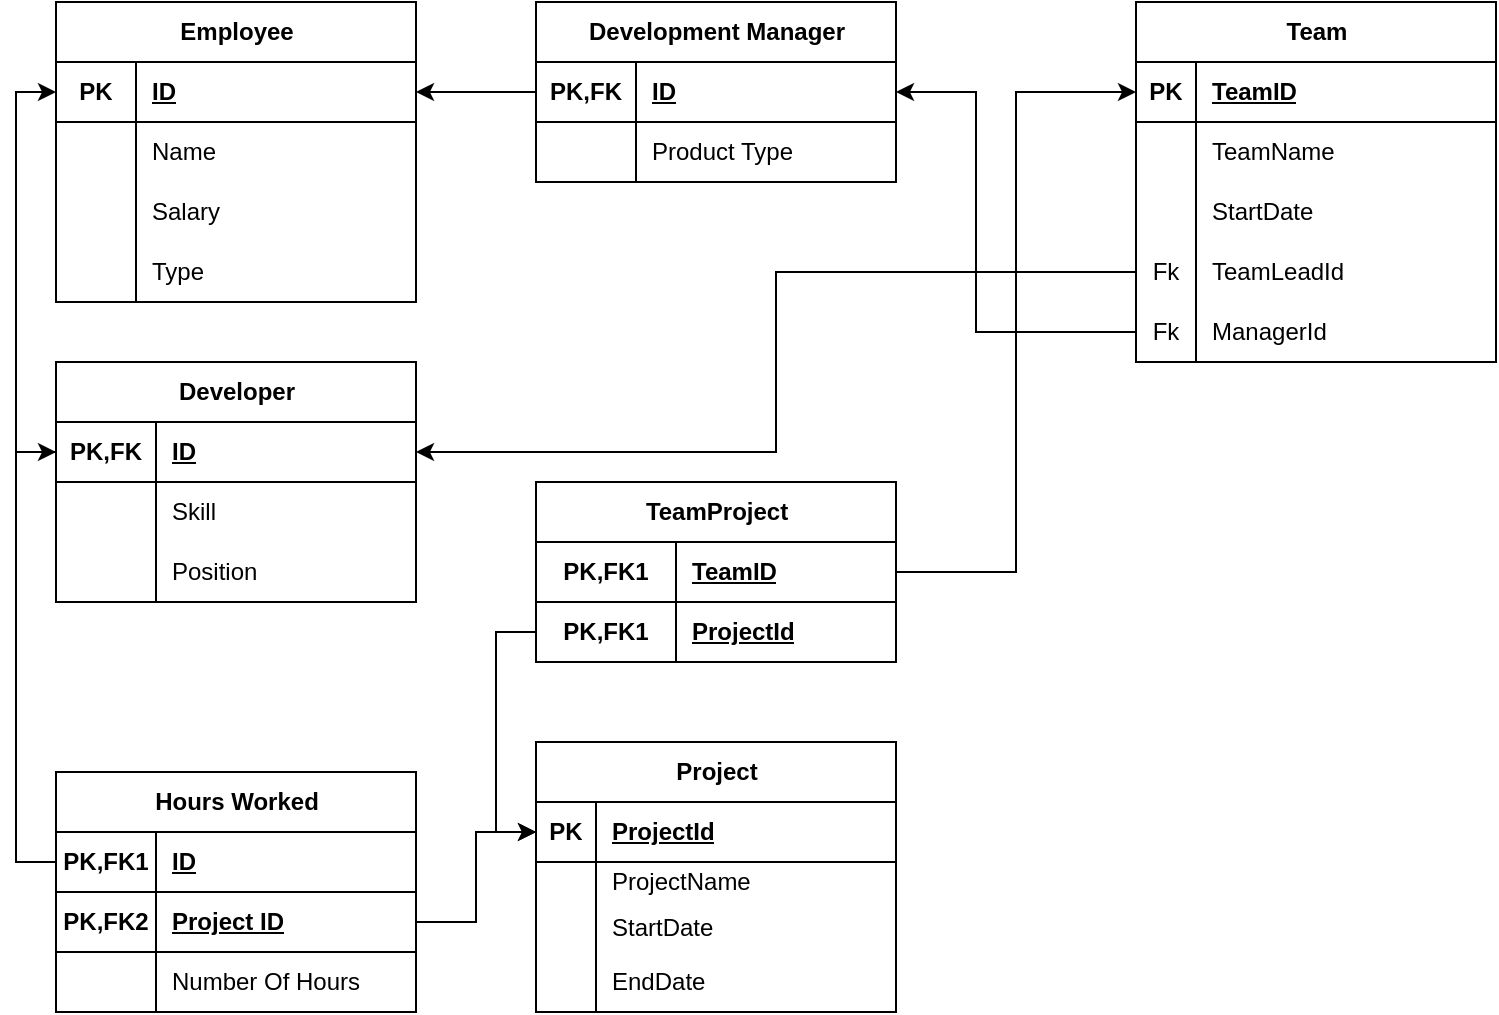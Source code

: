 <mxfile version="21.1.2" type="google">
  <diagram id="frQjgCpSMQZTaJP8_-7-" name="Page-1">
    <mxGraphModel grid="1" page="1" gridSize="10" guides="1" tooltips="1" connect="1" arrows="1" fold="1" pageScale="1" pageWidth="850" pageHeight="1100" math="0" shadow="0">
      <root>
        <mxCell id="0" />
        <mxCell id="1" parent="0" />
        <mxCell id="KzoQR4c1u4PsqVqQZtsg-1" value="Employee" style="shape=table;startSize=30;container=5;collapsible=1;childLayout=tableLayout;fixedRows=1;rowLines=0;fontStyle=1;align=center;resizeLast=1;html=1;" vertex="1" parent="1">
          <mxGeometry x="960" y="120" width="180" height="150" as="geometry" />
        </mxCell>
        <mxCell id="KzoQR4c1u4PsqVqQZtsg-2" value="" style="shape=tableRow;horizontal=0;startSize=0;swimlaneHead=0;swimlaneBody=0;fillColor=none;collapsible=0;dropTarget=0;points=[[0,0.5],[1,0.5]];portConstraint=eastwest;top=0;left=0;right=0;bottom=1;" vertex="1" parent="KzoQR4c1u4PsqVqQZtsg-1">
          <mxGeometry y="30" width="180" height="30" as="geometry" />
        </mxCell>
        <mxCell id="KzoQR4c1u4PsqVqQZtsg-3" value="PK" style="shape=partialRectangle;connectable=0;fillColor=none;top=0;left=0;bottom=0;right=0;fontStyle=1;overflow=hidden;whiteSpace=wrap;html=1;" vertex="1" parent="KzoQR4c1u4PsqVqQZtsg-2">
          <mxGeometry width="40" height="30" as="geometry">
            <mxRectangle width="40" height="30" as="alternateBounds" />
          </mxGeometry>
        </mxCell>
        <mxCell id="KzoQR4c1u4PsqVqQZtsg-4" value="ID" style="shape=partialRectangle;connectable=0;fillColor=none;top=0;left=0;bottom=0;right=0;align=left;spacingLeft=6;fontStyle=5;overflow=hidden;whiteSpace=wrap;html=1;" vertex="1" parent="KzoQR4c1u4PsqVqQZtsg-2">
          <mxGeometry x="40" width="140" height="30" as="geometry">
            <mxRectangle width="140" height="30" as="alternateBounds" />
          </mxGeometry>
        </mxCell>
        <mxCell id="KzoQR4c1u4PsqVqQZtsg-5" value="" style="shape=tableRow;horizontal=0;startSize=0;swimlaneHead=0;swimlaneBody=0;fillColor=none;collapsible=0;dropTarget=0;points=[[0,0.5],[1,0.5]];portConstraint=eastwest;top=0;left=0;right=0;bottom=0;" vertex="1" parent="KzoQR4c1u4PsqVqQZtsg-1">
          <mxGeometry y="60" width="180" height="30" as="geometry" />
        </mxCell>
        <mxCell id="KzoQR4c1u4PsqVqQZtsg-6" value="" style="shape=partialRectangle;connectable=0;fillColor=none;top=0;left=0;bottom=0;right=0;editable=1;overflow=hidden;whiteSpace=wrap;html=1;" vertex="1" parent="KzoQR4c1u4PsqVqQZtsg-5">
          <mxGeometry width="40" height="30" as="geometry">
            <mxRectangle width="40" height="30" as="alternateBounds" />
          </mxGeometry>
        </mxCell>
        <mxCell id="KzoQR4c1u4PsqVqQZtsg-7" value="Name" style="shape=partialRectangle;connectable=0;fillColor=none;top=0;left=0;bottom=0;right=0;align=left;spacingLeft=6;overflow=hidden;whiteSpace=wrap;html=1;" vertex="1" parent="KzoQR4c1u4PsqVqQZtsg-5">
          <mxGeometry x="40" width="140" height="30" as="geometry">
            <mxRectangle width="140" height="30" as="alternateBounds" />
          </mxGeometry>
        </mxCell>
        <mxCell id="KzoQR4c1u4PsqVqQZtsg-8" value="" style="shape=tableRow;horizontal=0;startSize=0;swimlaneHead=0;swimlaneBody=0;fillColor=none;collapsible=0;dropTarget=0;points=[[0,0.5],[1,0.5]];portConstraint=eastwest;top=0;left=0;right=0;bottom=0;" vertex="1" parent="KzoQR4c1u4PsqVqQZtsg-1">
          <mxGeometry y="90" width="180" height="30" as="geometry" />
        </mxCell>
        <mxCell id="KzoQR4c1u4PsqVqQZtsg-9" value="" style="shape=partialRectangle;connectable=0;fillColor=none;top=0;left=0;bottom=0;right=0;editable=1;overflow=hidden;whiteSpace=wrap;html=1;" vertex="1" parent="KzoQR4c1u4PsqVqQZtsg-8">
          <mxGeometry width="40" height="30" as="geometry">
            <mxRectangle width="40" height="30" as="alternateBounds" />
          </mxGeometry>
        </mxCell>
        <mxCell id="KzoQR4c1u4PsqVqQZtsg-10" value="Salary" style="shape=partialRectangle;connectable=0;fillColor=none;top=0;left=0;bottom=0;right=0;align=left;spacingLeft=6;overflow=hidden;whiteSpace=wrap;html=1;" vertex="1" parent="KzoQR4c1u4PsqVqQZtsg-8">
          <mxGeometry x="40" width="140" height="30" as="geometry">
            <mxRectangle width="140" height="30" as="alternateBounds" />
          </mxGeometry>
        </mxCell>
        <mxCell id="LZ6gHdcWixUCNyUa1Lyg-1" value="" style="shape=tableRow;horizontal=0;startSize=0;swimlaneHead=0;swimlaneBody=0;fillColor=none;collapsible=0;dropTarget=0;points=[[0,0.5],[1,0.5]];portConstraint=eastwest;top=0;left=0;right=0;bottom=0;" vertex="1" parent="KzoQR4c1u4PsqVqQZtsg-1">
          <mxGeometry y="120" width="180" height="30" as="geometry" />
        </mxCell>
        <mxCell id="LZ6gHdcWixUCNyUa1Lyg-2" value="" style="shape=partialRectangle;connectable=0;fillColor=none;top=0;left=0;bottom=0;right=0;editable=1;overflow=hidden;whiteSpace=wrap;html=1;" vertex="1" parent="LZ6gHdcWixUCNyUa1Lyg-1">
          <mxGeometry width="40" height="30" as="geometry">
            <mxRectangle width="40" height="30" as="alternateBounds" />
          </mxGeometry>
        </mxCell>
        <mxCell id="LZ6gHdcWixUCNyUa1Lyg-3" value="Type" style="shape=partialRectangle;connectable=0;fillColor=none;top=0;left=0;bottom=0;right=0;align=left;spacingLeft=6;overflow=hidden;whiteSpace=wrap;html=1;" vertex="1" parent="LZ6gHdcWixUCNyUa1Lyg-1">
          <mxGeometry x="40" width="140" height="30" as="geometry">
            <mxRectangle width="140" height="30" as="alternateBounds" />
          </mxGeometry>
        </mxCell>
        <mxCell id="KzoQR4c1u4PsqVqQZtsg-14" value="Team" style="shape=table;startSize=30;container=1;collapsible=1;childLayout=tableLayout;fixedRows=1;rowLines=0;fontStyle=1;align=center;resizeLast=1;html=1;" vertex="1" parent="1">
          <mxGeometry x="1500" y="120" width="180" height="180" as="geometry" />
        </mxCell>
        <mxCell id="KzoQR4c1u4PsqVqQZtsg-15" value="" style="shape=tableRow;horizontal=0;startSize=0;swimlaneHead=0;swimlaneBody=0;fillColor=none;collapsible=0;dropTarget=0;points=[[0,0.5],[1,0.5]];portConstraint=eastwest;top=0;left=0;right=0;bottom=1;" vertex="1" parent="KzoQR4c1u4PsqVqQZtsg-14">
          <mxGeometry y="30" width="180" height="30" as="geometry" />
        </mxCell>
        <mxCell id="KzoQR4c1u4PsqVqQZtsg-16" value="PK" style="shape=partialRectangle;connectable=0;fillColor=none;top=0;left=0;bottom=0;right=0;fontStyle=1;overflow=hidden;whiteSpace=wrap;html=1;" vertex="1" parent="KzoQR4c1u4PsqVqQZtsg-15">
          <mxGeometry width="30" height="30" as="geometry">
            <mxRectangle width="30" height="30" as="alternateBounds" />
          </mxGeometry>
        </mxCell>
        <mxCell id="KzoQR4c1u4PsqVqQZtsg-17" value="TeamID" style="shape=partialRectangle;connectable=0;fillColor=none;top=0;left=0;bottom=0;right=0;align=left;spacingLeft=6;fontStyle=5;overflow=hidden;whiteSpace=wrap;html=1;" vertex="1" parent="KzoQR4c1u4PsqVqQZtsg-15">
          <mxGeometry x="30" width="150" height="30" as="geometry">
            <mxRectangle width="150" height="30" as="alternateBounds" />
          </mxGeometry>
        </mxCell>
        <mxCell id="KzoQR4c1u4PsqVqQZtsg-18" value="" style="shape=tableRow;horizontal=0;startSize=0;swimlaneHead=0;swimlaneBody=0;fillColor=none;collapsible=0;dropTarget=0;points=[[0,0.5],[1,0.5]];portConstraint=eastwest;top=0;left=0;right=0;bottom=0;" vertex="1" parent="KzoQR4c1u4PsqVqQZtsg-14">
          <mxGeometry y="60" width="180" height="30" as="geometry" />
        </mxCell>
        <mxCell id="KzoQR4c1u4PsqVqQZtsg-19" value="" style="shape=partialRectangle;connectable=0;fillColor=none;top=0;left=0;bottom=0;right=0;editable=1;overflow=hidden;whiteSpace=wrap;html=1;" vertex="1" parent="KzoQR4c1u4PsqVqQZtsg-18">
          <mxGeometry width="30" height="30" as="geometry">
            <mxRectangle width="30" height="30" as="alternateBounds" />
          </mxGeometry>
        </mxCell>
        <mxCell id="KzoQR4c1u4PsqVqQZtsg-20" value="TeamName" style="shape=partialRectangle;connectable=0;fillColor=none;top=0;left=0;bottom=0;right=0;align=left;spacingLeft=6;overflow=hidden;whiteSpace=wrap;html=1;" vertex="1" parent="KzoQR4c1u4PsqVqQZtsg-18">
          <mxGeometry x="30" width="150" height="30" as="geometry">
            <mxRectangle width="150" height="30" as="alternateBounds" />
          </mxGeometry>
        </mxCell>
        <mxCell id="KzoQR4c1u4PsqVqQZtsg-21" value="" style="shape=tableRow;horizontal=0;startSize=0;swimlaneHead=0;swimlaneBody=0;fillColor=none;collapsible=0;dropTarget=0;points=[[0,0.5],[1,0.5]];portConstraint=eastwest;top=0;left=0;right=0;bottom=0;" vertex="1" parent="KzoQR4c1u4PsqVqQZtsg-14">
          <mxGeometry y="90" width="180" height="30" as="geometry" />
        </mxCell>
        <mxCell id="KzoQR4c1u4PsqVqQZtsg-22" value="" style="shape=partialRectangle;connectable=0;fillColor=none;top=0;left=0;bottom=0;right=0;editable=1;overflow=hidden;whiteSpace=wrap;html=1;" vertex="1" parent="KzoQR4c1u4PsqVqQZtsg-21">
          <mxGeometry width="30" height="30" as="geometry">
            <mxRectangle width="30" height="30" as="alternateBounds" />
          </mxGeometry>
        </mxCell>
        <mxCell id="KzoQR4c1u4PsqVqQZtsg-23" value="StartDate" style="shape=partialRectangle;connectable=0;fillColor=none;top=0;left=0;bottom=0;right=0;align=left;spacingLeft=6;overflow=hidden;whiteSpace=wrap;html=1;" vertex="1" parent="KzoQR4c1u4PsqVqQZtsg-21">
          <mxGeometry x="30" width="150" height="30" as="geometry">
            <mxRectangle width="150" height="30" as="alternateBounds" />
          </mxGeometry>
        </mxCell>
        <mxCell id="LZ6gHdcWixUCNyUa1Lyg-94" value="" style="shape=tableRow;horizontal=0;startSize=0;swimlaneHead=0;swimlaneBody=0;fillColor=none;collapsible=0;dropTarget=0;points=[[0,0.5],[1,0.5]];portConstraint=eastwest;top=0;left=0;right=0;bottom=0;" vertex="1" parent="KzoQR4c1u4PsqVqQZtsg-14">
          <mxGeometry y="120" width="180" height="30" as="geometry" />
        </mxCell>
        <mxCell id="LZ6gHdcWixUCNyUa1Lyg-95" value="Fk" style="shape=partialRectangle;connectable=0;fillColor=none;top=0;left=0;bottom=0;right=0;editable=1;overflow=hidden;whiteSpace=wrap;html=1;" vertex="1" parent="LZ6gHdcWixUCNyUa1Lyg-94">
          <mxGeometry width="30" height="30" as="geometry">
            <mxRectangle width="30" height="30" as="alternateBounds" />
          </mxGeometry>
        </mxCell>
        <mxCell id="LZ6gHdcWixUCNyUa1Lyg-96" value="TeamLeadId" style="shape=partialRectangle;connectable=0;fillColor=none;top=0;left=0;bottom=0;right=0;align=left;spacingLeft=6;overflow=hidden;whiteSpace=wrap;html=1;" vertex="1" parent="LZ6gHdcWixUCNyUa1Lyg-94">
          <mxGeometry x="30" width="150" height="30" as="geometry">
            <mxRectangle width="150" height="30" as="alternateBounds" />
          </mxGeometry>
        </mxCell>
        <mxCell id="LZ6gHdcWixUCNyUa1Lyg-97" value="" style="shape=tableRow;horizontal=0;startSize=0;swimlaneHead=0;swimlaneBody=0;fillColor=none;collapsible=0;dropTarget=0;points=[[0,0.5],[1,0.5]];portConstraint=eastwest;top=0;left=0;right=0;bottom=0;" vertex="1" parent="KzoQR4c1u4PsqVqQZtsg-14">
          <mxGeometry y="150" width="180" height="30" as="geometry" />
        </mxCell>
        <mxCell id="LZ6gHdcWixUCNyUa1Lyg-98" value="Fk" style="shape=partialRectangle;connectable=0;fillColor=none;top=0;left=0;bottom=0;right=0;editable=1;overflow=hidden;whiteSpace=wrap;html=1;" vertex="1" parent="LZ6gHdcWixUCNyUa1Lyg-97">
          <mxGeometry width="30" height="30" as="geometry">
            <mxRectangle width="30" height="30" as="alternateBounds" />
          </mxGeometry>
        </mxCell>
        <mxCell id="LZ6gHdcWixUCNyUa1Lyg-99" value="ManagerId" style="shape=partialRectangle;connectable=0;fillColor=none;top=0;left=0;bottom=0;right=0;align=left;spacingLeft=6;overflow=hidden;whiteSpace=wrap;html=1;" vertex="1" parent="LZ6gHdcWixUCNyUa1Lyg-97">
          <mxGeometry x="30" width="150" height="30" as="geometry">
            <mxRectangle width="150" height="30" as="alternateBounds" />
          </mxGeometry>
        </mxCell>
        <mxCell id="KzoQR4c1u4PsqVqQZtsg-24" value="Project" style="shape=table;startSize=30;container=1;collapsible=1;childLayout=tableLayout;fixedRows=1;rowLines=0;fontStyle=1;align=center;resizeLast=1;html=1;" vertex="1" parent="1">
          <mxGeometry x="1200" y="490" width="180" height="135" as="geometry" />
        </mxCell>
        <mxCell id="KzoQR4c1u4PsqVqQZtsg-25" value="" style="shape=tableRow;horizontal=0;startSize=0;swimlaneHead=0;swimlaneBody=0;fillColor=none;collapsible=0;dropTarget=0;points=[[0,0.5],[1,0.5]];portConstraint=eastwest;top=0;left=0;right=0;bottom=1;" vertex="1" parent="KzoQR4c1u4PsqVqQZtsg-24">
          <mxGeometry y="30" width="180" height="30" as="geometry" />
        </mxCell>
        <mxCell id="KzoQR4c1u4PsqVqQZtsg-26" value="PK" style="shape=partialRectangle;connectable=0;fillColor=none;top=0;left=0;bottom=0;right=0;fontStyle=1;overflow=hidden;whiteSpace=wrap;html=1;" vertex="1" parent="KzoQR4c1u4PsqVqQZtsg-25">
          <mxGeometry width="30" height="30" as="geometry">
            <mxRectangle width="30" height="30" as="alternateBounds" />
          </mxGeometry>
        </mxCell>
        <mxCell id="KzoQR4c1u4PsqVqQZtsg-27" value="ProjectId" style="shape=partialRectangle;connectable=0;fillColor=none;top=0;left=0;bottom=0;right=0;align=left;spacingLeft=6;fontStyle=5;overflow=hidden;whiteSpace=wrap;html=1;" vertex="1" parent="KzoQR4c1u4PsqVqQZtsg-25">
          <mxGeometry x="30" width="150" height="30" as="geometry">
            <mxRectangle width="150" height="30" as="alternateBounds" />
          </mxGeometry>
        </mxCell>
        <mxCell id="KzoQR4c1u4PsqVqQZtsg-28" value="" style="shape=tableRow;horizontal=0;startSize=0;swimlaneHead=0;swimlaneBody=0;fillColor=none;collapsible=0;dropTarget=0;points=[[0,0.5],[1,0.5]];portConstraint=eastwest;top=0;left=0;right=0;bottom=0;" vertex="1" parent="KzoQR4c1u4PsqVqQZtsg-24">
          <mxGeometry y="60" width="180" height="20" as="geometry" />
        </mxCell>
        <mxCell id="KzoQR4c1u4PsqVqQZtsg-29" value="" style="shape=partialRectangle;connectable=0;fillColor=none;top=0;left=0;bottom=0;right=0;editable=1;overflow=hidden;whiteSpace=wrap;html=1;" vertex="1" parent="KzoQR4c1u4PsqVqQZtsg-28">
          <mxGeometry width="30" height="20" as="geometry">
            <mxRectangle width="30" height="20" as="alternateBounds" />
          </mxGeometry>
        </mxCell>
        <mxCell id="KzoQR4c1u4PsqVqQZtsg-30" value="ProjectName" style="shape=partialRectangle;connectable=0;fillColor=none;top=0;left=0;bottom=0;right=0;align=left;spacingLeft=6;overflow=hidden;whiteSpace=wrap;html=1;" vertex="1" parent="KzoQR4c1u4PsqVqQZtsg-28">
          <mxGeometry x="30" width="150" height="20" as="geometry">
            <mxRectangle width="150" height="20" as="alternateBounds" />
          </mxGeometry>
        </mxCell>
        <mxCell id="KzoQR4c1u4PsqVqQZtsg-31" value="" style="shape=tableRow;horizontal=0;startSize=0;swimlaneHead=0;swimlaneBody=0;fillColor=none;collapsible=0;dropTarget=0;points=[[0,0.5],[1,0.5]];portConstraint=eastwest;top=0;left=0;right=0;bottom=0;" vertex="1" parent="KzoQR4c1u4PsqVqQZtsg-24">
          <mxGeometry y="80" width="180" height="25" as="geometry" />
        </mxCell>
        <mxCell id="KzoQR4c1u4PsqVqQZtsg-32" value="" style="shape=partialRectangle;connectable=0;fillColor=none;top=0;left=0;bottom=0;right=0;editable=1;overflow=hidden;whiteSpace=wrap;html=1;" vertex="1" parent="KzoQR4c1u4PsqVqQZtsg-31">
          <mxGeometry width="30" height="25" as="geometry">
            <mxRectangle width="30" height="25" as="alternateBounds" />
          </mxGeometry>
        </mxCell>
        <mxCell id="KzoQR4c1u4PsqVqQZtsg-33" value="StartDate" style="shape=partialRectangle;connectable=0;fillColor=none;top=0;left=0;bottom=0;right=0;align=left;spacingLeft=6;overflow=hidden;whiteSpace=wrap;html=1;" vertex="1" parent="KzoQR4c1u4PsqVqQZtsg-31">
          <mxGeometry x="30" width="150" height="25" as="geometry">
            <mxRectangle width="150" height="25" as="alternateBounds" />
          </mxGeometry>
        </mxCell>
        <mxCell id="KzoQR4c1u4PsqVqQZtsg-34" value="" style="shape=tableRow;horizontal=0;startSize=0;swimlaneHead=0;swimlaneBody=0;fillColor=none;collapsible=0;dropTarget=0;points=[[0,0.5],[1,0.5]];portConstraint=eastwest;top=0;left=0;right=0;bottom=0;" vertex="1" parent="KzoQR4c1u4PsqVqQZtsg-24">
          <mxGeometry y="105" width="180" height="30" as="geometry" />
        </mxCell>
        <mxCell id="KzoQR4c1u4PsqVqQZtsg-35" value="" style="shape=partialRectangle;connectable=0;fillColor=none;top=0;left=0;bottom=0;right=0;editable=1;overflow=hidden;whiteSpace=wrap;html=1;" vertex="1" parent="KzoQR4c1u4PsqVqQZtsg-34">
          <mxGeometry width="30" height="30" as="geometry">
            <mxRectangle width="30" height="30" as="alternateBounds" />
          </mxGeometry>
        </mxCell>
        <mxCell id="KzoQR4c1u4PsqVqQZtsg-36" value="EndDate" style="shape=partialRectangle;connectable=0;fillColor=none;top=0;left=0;bottom=0;right=0;align=left;spacingLeft=6;overflow=hidden;whiteSpace=wrap;html=1;" vertex="1" parent="KzoQR4c1u4PsqVqQZtsg-34">
          <mxGeometry x="30" width="150" height="30" as="geometry">
            <mxRectangle width="150" height="30" as="alternateBounds" />
          </mxGeometry>
        </mxCell>
        <mxCell id="LZ6gHdcWixUCNyUa1Lyg-73" value="Developer" style="shape=table;startSize=30;container=1;collapsible=1;childLayout=tableLayout;fixedRows=1;rowLines=0;fontStyle=1;align=center;resizeLast=1;html=1;" vertex="1" parent="1">
          <mxGeometry x="960" y="300" width="180" height="120" as="geometry" />
        </mxCell>
        <mxCell id="LZ6gHdcWixUCNyUa1Lyg-74" value="" style="shape=tableRow;horizontal=0;startSize=0;swimlaneHead=0;swimlaneBody=0;fillColor=none;collapsible=0;dropTarget=0;points=[[0,0.5],[1,0.5]];portConstraint=eastwest;top=0;left=0;right=0;bottom=1;" vertex="1" parent="LZ6gHdcWixUCNyUa1Lyg-73">
          <mxGeometry y="30" width="180" height="30" as="geometry" />
        </mxCell>
        <mxCell id="LZ6gHdcWixUCNyUa1Lyg-75" value="PK,FK" style="shape=partialRectangle;connectable=0;fillColor=none;top=0;left=0;bottom=0;right=0;fontStyle=1;overflow=hidden;whiteSpace=wrap;html=1;" vertex="1" parent="LZ6gHdcWixUCNyUa1Lyg-74">
          <mxGeometry width="50" height="30" as="geometry">
            <mxRectangle width="50" height="30" as="alternateBounds" />
          </mxGeometry>
        </mxCell>
        <mxCell id="LZ6gHdcWixUCNyUa1Lyg-76" value="ID" style="shape=partialRectangle;connectable=0;fillColor=none;top=0;left=0;bottom=0;right=0;align=left;spacingLeft=6;fontStyle=5;overflow=hidden;whiteSpace=wrap;html=1;" vertex="1" parent="LZ6gHdcWixUCNyUa1Lyg-74">
          <mxGeometry x="50" width="130" height="30" as="geometry">
            <mxRectangle width="130" height="30" as="alternateBounds" />
          </mxGeometry>
        </mxCell>
        <mxCell id="LZ6gHdcWixUCNyUa1Lyg-77" value="" style="shape=tableRow;horizontal=0;startSize=0;swimlaneHead=0;swimlaneBody=0;fillColor=none;collapsible=0;dropTarget=0;points=[[0,0.5],[1,0.5]];portConstraint=eastwest;top=0;left=0;right=0;bottom=0;" vertex="1" parent="LZ6gHdcWixUCNyUa1Lyg-73">
          <mxGeometry y="60" width="180" height="30" as="geometry" />
        </mxCell>
        <mxCell id="LZ6gHdcWixUCNyUa1Lyg-78" value="" style="shape=partialRectangle;connectable=0;fillColor=none;top=0;left=0;bottom=0;right=0;editable=1;overflow=hidden;whiteSpace=wrap;html=1;" vertex="1" parent="LZ6gHdcWixUCNyUa1Lyg-77">
          <mxGeometry width="50" height="30" as="geometry">
            <mxRectangle width="50" height="30" as="alternateBounds" />
          </mxGeometry>
        </mxCell>
        <mxCell id="LZ6gHdcWixUCNyUa1Lyg-79" value="Skill" style="shape=partialRectangle;connectable=0;fillColor=none;top=0;left=0;bottom=0;right=0;align=left;spacingLeft=6;overflow=hidden;whiteSpace=wrap;html=1;" vertex="1" parent="LZ6gHdcWixUCNyUa1Lyg-77">
          <mxGeometry x="50" width="130" height="30" as="geometry">
            <mxRectangle width="130" height="30" as="alternateBounds" />
          </mxGeometry>
        </mxCell>
        <mxCell id="LZ6gHdcWixUCNyUa1Lyg-80" value="" style="shape=tableRow;horizontal=0;startSize=0;swimlaneHead=0;swimlaneBody=0;fillColor=none;collapsible=0;dropTarget=0;points=[[0,0.5],[1,0.5]];portConstraint=eastwest;top=0;left=0;right=0;bottom=0;" vertex="1" parent="LZ6gHdcWixUCNyUa1Lyg-73">
          <mxGeometry y="90" width="180" height="30" as="geometry" />
        </mxCell>
        <mxCell id="LZ6gHdcWixUCNyUa1Lyg-81" value="" style="shape=partialRectangle;connectable=0;fillColor=none;top=0;left=0;bottom=0;right=0;editable=1;overflow=hidden;whiteSpace=wrap;html=1;" vertex="1" parent="LZ6gHdcWixUCNyUa1Lyg-80">
          <mxGeometry width="50" height="30" as="geometry">
            <mxRectangle width="50" height="30" as="alternateBounds" />
          </mxGeometry>
        </mxCell>
        <mxCell id="LZ6gHdcWixUCNyUa1Lyg-82" value="Position" style="shape=partialRectangle;connectable=0;fillColor=none;top=0;left=0;bottom=0;right=0;align=left;spacingLeft=6;overflow=hidden;whiteSpace=wrap;html=1;" vertex="1" parent="LZ6gHdcWixUCNyUa1Lyg-80">
          <mxGeometry x="50" width="130" height="30" as="geometry">
            <mxRectangle width="130" height="30" as="alternateBounds" />
          </mxGeometry>
        </mxCell>
        <mxCell id="LZ6gHdcWixUCNyUa1Lyg-135" style="edgeStyle=orthogonalEdgeStyle;rounded=0;orthogonalLoop=1;jettySize=auto;html=1;entryX=1;entryY=0.5;entryDx=0;entryDy=0;fontFamily=Helvetica;fontSize=12;fontColor=default;startSize=30;" edge="1" parent="1" source="LZ6gHdcWixUCNyUa1Lyg-84" target="KzoQR4c1u4PsqVqQZtsg-2">
          <mxGeometry relative="1" as="geometry" />
        </mxCell>
        <mxCell id="LZ6gHdcWixUCNyUa1Lyg-84" value="Development Manager" style="shape=table;startSize=30;container=1;collapsible=1;childLayout=tableLayout;fixedRows=1;rowLines=0;fontStyle=1;align=center;resizeLast=1;html=1;" vertex="1" parent="1">
          <mxGeometry x="1200" y="120" width="180" height="90" as="geometry" />
        </mxCell>
        <mxCell id="LZ6gHdcWixUCNyUa1Lyg-85" value="" style="shape=tableRow;horizontal=0;startSize=0;swimlaneHead=0;swimlaneBody=0;fillColor=none;collapsible=0;dropTarget=0;points=[[0,0.5],[1,0.5]];portConstraint=eastwest;top=0;left=0;right=0;bottom=1;" vertex="1" parent="LZ6gHdcWixUCNyUa1Lyg-84">
          <mxGeometry y="30" width="180" height="30" as="geometry" />
        </mxCell>
        <mxCell id="LZ6gHdcWixUCNyUa1Lyg-86" value="PK,FK" style="shape=partialRectangle;connectable=0;fillColor=none;top=0;left=0;bottom=0;right=0;fontStyle=1;overflow=hidden;whiteSpace=wrap;html=1;" vertex="1" parent="LZ6gHdcWixUCNyUa1Lyg-85">
          <mxGeometry width="50" height="30" as="geometry">
            <mxRectangle width="50" height="30" as="alternateBounds" />
          </mxGeometry>
        </mxCell>
        <mxCell id="LZ6gHdcWixUCNyUa1Lyg-87" value="ID" style="shape=partialRectangle;connectable=0;fillColor=none;top=0;left=0;bottom=0;right=0;align=left;spacingLeft=6;fontStyle=5;overflow=hidden;whiteSpace=wrap;html=1;" vertex="1" parent="LZ6gHdcWixUCNyUa1Lyg-85">
          <mxGeometry x="50" width="130" height="30" as="geometry">
            <mxRectangle width="130" height="30" as="alternateBounds" />
          </mxGeometry>
        </mxCell>
        <mxCell id="LZ6gHdcWixUCNyUa1Lyg-88" value="" style="shape=tableRow;horizontal=0;startSize=0;swimlaneHead=0;swimlaneBody=0;fillColor=none;collapsible=0;dropTarget=0;points=[[0,0.5],[1,0.5]];portConstraint=eastwest;top=0;left=0;right=0;bottom=0;" vertex="1" parent="LZ6gHdcWixUCNyUa1Lyg-84">
          <mxGeometry y="60" width="180" height="30" as="geometry" />
        </mxCell>
        <mxCell id="LZ6gHdcWixUCNyUa1Lyg-89" value="" style="shape=partialRectangle;connectable=0;fillColor=none;top=0;left=0;bottom=0;right=0;editable=1;overflow=hidden;whiteSpace=wrap;html=1;" vertex="1" parent="LZ6gHdcWixUCNyUa1Lyg-88">
          <mxGeometry width="50" height="30" as="geometry">
            <mxRectangle width="50" height="30" as="alternateBounds" />
          </mxGeometry>
        </mxCell>
        <mxCell id="LZ6gHdcWixUCNyUa1Lyg-90" value="Product Type" style="shape=partialRectangle;connectable=0;fillColor=none;top=0;left=0;bottom=0;right=0;align=left;spacingLeft=6;overflow=hidden;whiteSpace=wrap;html=1;" vertex="1" parent="LZ6gHdcWixUCNyUa1Lyg-88">
          <mxGeometry x="50" width="130" height="30" as="geometry">
            <mxRectangle width="130" height="30" as="alternateBounds" />
          </mxGeometry>
        </mxCell>
        <mxCell id="LZ6gHdcWixUCNyUa1Lyg-100" value="Hours Worked" style="shape=table;startSize=30;container=1;collapsible=1;childLayout=tableLayout;fixedRows=1;rowLines=0;fontStyle=1;align=center;resizeLast=1;html=1;" vertex="1" parent="1">
          <mxGeometry x="960" y="505" width="180" height="120" as="geometry" />
        </mxCell>
        <mxCell id="LZ6gHdcWixUCNyUa1Lyg-101" value="" style="shape=tableRow;horizontal=0;startSize=0;swimlaneHead=0;swimlaneBody=0;fillColor=none;collapsible=0;dropTarget=0;points=[[0,0.5],[1,0.5]];portConstraint=eastwest;top=0;left=0;right=0;bottom=1;" vertex="1" parent="LZ6gHdcWixUCNyUa1Lyg-100">
          <mxGeometry y="30" width="180" height="30" as="geometry" />
        </mxCell>
        <mxCell id="LZ6gHdcWixUCNyUa1Lyg-102" value="PK,FK1" style="shape=partialRectangle;connectable=0;fillColor=none;top=0;left=0;bottom=0;right=0;fontStyle=1;overflow=hidden;whiteSpace=wrap;html=1;" vertex="1" parent="LZ6gHdcWixUCNyUa1Lyg-101">
          <mxGeometry width="50" height="30" as="geometry">
            <mxRectangle width="50" height="30" as="alternateBounds" />
          </mxGeometry>
        </mxCell>
        <mxCell id="LZ6gHdcWixUCNyUa1Lyg-103" value="ID" style="shape=partialRectangle;connectable=0;fillColor=none;top=0;left=0;bottom=0;right=0;align=left;spacingLeft=6;fontStyle=5;overflow=hidden;whiteSpace=wrap;html=1;" vertex="1" parent="LZ6gHdcWixUCNyUa1Lyg-101">
          <mxGeometry x="50" width="130" height="30" as="geometry">
            <mxRectangle width="130" height="30" as="alternateBounds" />
          </mxGeometry>
        </mxCell>
        <mxCell id="LZ6gHdcWixUCNyUa1Lyg-107" value="" style="shape=tableRow;horizontal=0;startSize=0;swimlaneHead=0;swimlaneBody=0;fillColor=none;collapsible=0;dropTarget=0;points=[[0,0.5],[1,0.5]];portConstraint=eastwest;top=0;left=0;right=0;bottom=1;" vertex="1" parent="LZ6gHdcWixUCNyUa1Lyg-100">
          <mxGeometry y="60" width="180" height="30" as="geometry" />
        </mxCell>
        <mxCell id="LZ6gHdcWixUCNyUa1Lyg-108" value="PK,FK2" style="shape=partialRectangle;connectable=0;fillColor=none;top=0;left=0;bottom=0;right=0;fontStyle=1;overflow=hidden;whiteSpace=wrap;html=1;" vertex="1" parent="LZ6gHdcWixUCNyUa1Lyg-107">
          <mxGeometry width="50" height="30" as="geometry">
            <mxRectangle width="50" height="30" as="alternateBounds" />
          </mxGeometry>
        </mxCell>
        <mxCell id="LZ6gHdcWixUCNyUa1Lyg-109" value="Project ID" style="shape=partialRectangle;connectable=0;fillColor=none;top=0;left=0;bottom=0;right=0;align=left;spacingLeft=6;fontStyle=5;overflow=hidden;whiteSpace=wrap;html=1;" vertex="1" parent="LZ6gHdcWixUCNyUa1Lyg-107">
          <mxGeometry x="50" width="130" height="30" as="geometry">
            <mxRectangle width="130" height="30" as="alternateBounds" />
          </mxGeometry>
        </mxCell>
        <mxCell id="LZ6gHdcWixUCNyUa1Lyg-104" value="" style="shape=tableRow;horizontal=0;startSize=0;swimlaneHead=0;swimlaneBody=0;fillColor=none;collapsible=0;dropTarget=0;points=[[0,0.5],[1,0.5]];portConstraint=eastwest;top=0;left=0;right=0;bottom=0;" vertex="1" parent="LZ6gHdcWixUCNyUa1Lyg-100">
          <mxGeometry y="90" width="180" height="30" as="geometry" />
        </mxCell>
        <mxCell id="LZ6gHdcWixUCNyUa1Lyg-105" value="" style="shape=partialRectangle;connectable=0;fillColor=none;top=0;left=0;bottom=0;right=0;editable=1;overflow=hidden;whiteSpace=wrap;html=1;" vertex="1" parent="LZ6gHdcWixUCNyUa1Lyg-104">
          <mxGeometry width="50" height="30" as="geometry">
            <mxRectangle width="50" height="30" as="alternateBounds" />
          </mxGeometry>
        </mxCell>
        <mxCell id="LZ6gHdcWixUCNyUa1Lyg-106" value="Number Of Hours" style="shape=partialRectangle;connectable=0;fillColor=none;top=0;left=0;bottom=0;right=0;align=left;spacingLeft=6;overflow=hidden;whiteSpace=wrap;html=1;" vertex="1" parent="LZ6gHdcWixUCNyUa1Lyg-104">
          <mxGeometry x="50" width="130" height="30" as="geometry">
            <mxRectangle width="130" height="30" as="alternateBounds" />
          </mxGeometry>
        </mxCell>
        <mxCell id="LZ6gHdcWixUCNyUa1Lyg-113" value="TeamProject" style="shape=table;startSize=30;container=1;collapsible=1;childLayout=tableLayout;fixedRows=1;rowLines=0;fontStyle=1;align=center;resizeLast=1;html=1;" vertex="1" parent="1">
          <mxGeometry x="1200" y="360" width="180" height="90" as="geometry" />
        </mxCell>
        <mxCell id="LZ6gHdcWixUCNyUa1Lyg-114" value="" style="shape=tableRow;horizontal=0;startSize=0;swimlaneHead=0;swimlaneBody=0;fillColor=none;collapsible=0;dropTarget=0;points=[[0,0.5],[1,0.5]];portConstraint=eastwest;top=0;left=0;right=0;bottom=1;" vertex="1" parent="LZ6gHdcWixUCNyUa1Lyg-113">
          <mxGeometry y="30" width="180" height="30" as="geometry" />
        </mxCell>
        <mxCell id="LZ6gHdcWixUCNyUa1Lyg-115" value="PK,FK1" style="shape=partialRectangle;connectable=0;fillColor=none;top=0;left=0;bottom=0;right=0;fontStyle=1;overflow=hidden;whiteSpace=wrap;html=1;" vertex="1" parent="LZ6gHdcWixUCNyUa1Lyg-114">
          <mxGeometry width="70" height="30" as="geometry">
            <mxRectangle width="70" height="30" as="alternateBounds" />
          </mxGeometry>
        </mxCell>
        <mxCell id="LZ6gHdcWixUCNyUa1Lyg-116" value="TeamID" style="shape=partialRectangle;connectable=0;fillColor=none;top=0;left=0;bottom=0;right=0;align=left;spacingLeft=6;fontStyle=5;overflow=hidden;whiteSpace=wrap;html=1;" vertex="1" parent="LZ6gHdcWixUCNyUa1Lyg-114">
          <mxGeometry x="70" width="110" height="30" as="geometry">
            <mxRectangle width="110" height="30" as="alternateBounds" />
          </mxGeometry>
        </mxCell>
        <mxCell id="LZ6gHdcWixUCNyUa1Lyg-132" value="" style="shape=tableRow;horizontal=0;startSize=0;swimlaneHead=0;swimlaneBody=0;fillColor=none;collapsible=0;dropTarget=0;points=[[0,0.5],[1,0.5]];portConstraint=eastwest;top=0;left=0;right=0;bottom=1;" vertex="1" parent="LZ6gHdcWixUCNyUa1Lyg-113">
          <mxGeometry y="60" width="180" height="30" as="geometry" />
        </mxCell>
        <mxCell id="LZ6gHdcWixUCNyUa1Lyg-133" value="PK,FK1" style="shape=partialRectangle;connectable=0;fillColor=none;top=0;left=0;bottom=0;right=0;fontStyle=1;overflow=hidden;whiteSpace=wrap;html=1;" vertex="1" parent="LZ6gHdcWixUCNyUa1Lyg-132">
          <mxGeometry width="70" height="30" as="geometry">
            <mxRectangle width="70" height="30" as="alternateBounds" />
          </mxGeometry>
        </mxCell>
        <mxCell id="LZ6gHdcWixUCNyUa1Lyg-134" value="ProjectId" style="shape=partialRectangle;connectable=0;fillColor=none;top=0;left=0;bottom=0;right=0;align=left;spacingLeft=6;fontStyle=5;overflow=hidden;whiteSpace=wrap;html=1;" vertex="1" parent="LZ6gHdcWixUCNyUa1Lyg-132">
          <mxGeometry x="70" width="110" height="30" as="geometry">
            <mxRectangle width="110" height="30" as="alternateBounds" />
          </mxGeometry>
        </mxCell>
        <mxCell id="LZ6gHdcWixUCNyUa1Lyg-136" style="edgeStyle=orthogonalEdgeStyle;rounded=0;orthogonalLoop=1;jettySize=auto;html=1;entryX=0;entryY=0.5;entryDx=0;entryDy=0;fontFamily=Helvetica;fontSize=12;fontColor=default;startSize=30;" edge="1" parent="1" source="LZ6gHdcWixUCNyUa1Lyg-74" target="KzoQR4c1u4PsqVqQZtsg-2">
          <mxGeometry relative="1" as="geometry" />
        </mxCell>
        <mxCell id="LZ6gHdcWixUCNyUa1Lyg-137" style="edgeStyle=orthogonalEdgeStyle;rounded=0;orthogonalLoop=1;jettySize=auto;html=1;exitX=0;exitY=0.5;exitDx=0;exitDy=0;fontFamily=Helvetica;fontSize=12;fontColor=default;startSize=30;entryX=0;entryY=0.5;entryDx=0;entryDy=0;" edge="1" parent="1" source="LZ6gHdcWixUCNyUa1Lyg-101" target="LZ6gHdcWixUCNyUa1Lyg-74">
          <mxGeometry relative="1" as="geometry">
            <mxPoint x="910" y="580" as="targetPoint" />
          </mxGeometry>
        </mxCell>
        <mxCell id="LZ6gHdcWixUCNyUa1Lyg-138" style="edgeStyle=orthogonalEdgeStyle;rounded=0;orthogonalLoop=1;jettySize=auto;html=1;fontFamily=Helvetica;fontSize=12;fontColor=default;startSize=30;" edge="1" parent="1" source="LZ6gHdcWixUCNyUa1Lyg-107" target="KzoQR4c1u4PsqVqQZtsg-25">
          <mxGeometry relative="1" as="geometry" />
        </mxCell>
        <mxCell id="LZ6gHdcWixUCNyUa1Lyg-140" style="edgeStyle=orthogonalEdgeStyle;rounded=0;orthogonalLoop=1;jettySize=auto;html=1;entryX=0;entryY=0.5;entryDx=0;entryDy=0;fontFamily=Helvetica;fontSize=12;fontColor=default;startSize=30;" edge="1" parent="1" source="LZ6gHdcWixUCNyUa1Lyg-132" target="KzoQR4c1u4PsqVqQZtsg-25">
          <mxGeometry relative="1" as="geometry" />
        </mxCell>
        <mxCell id="LZ6gHdcWixUCNyUa1Lyg-141" style="edgeStyle=orthogonalEdgeStyle;rounded=0;orthogonalLoop=1;jettySize=auto;html=1;entryX=0;entryY=0.5;entryDx=0;entryDy=0;fontFamily=Helvetica;fontSize=12;fontColor=default;startSize=30;" edge="1" parent="1" source="LZ6gHdcWixUCNyUa1Lyg-114" target="KzoQR4c1u4PsqVqQZtsg-15">
          <mxGeometry relative="1" as="geometry" />
        </mxCell>
        <mxCell id="LZ6gHdcWixUCNyUa1Lyg-142" style="edgeStyle=orthogonalEdgeStyle;rounded=0;orthogonalLoop=1;jettySize=auto;html=1;entryX=1;entryY=0.5;entryDx=0;entryDy=0;fontFamily=Helvetica;fontSize=12;fontColor=default;startSize=30;" edge="1" parent="1" source="LZ6gHdcWixUCNyUa1Lyg-94" target="LZ6gHdcWixUCNyUa1Lyg-74">
          <mxGeometry relative="1" as="geometry" />
        </mxCell>
        <mxCell id="LZ6gHdcWixUCNyUa1Lyg-145" style="edgeStyle=orthogonalEdgeStyle;rounded=0;orthogonalLoop=1;jettySize=auto;html=1;fontFamily=Helvetica;fontSize=12;fontColor=default;startSize=30;entryX=1;entryY=0.5;entryDx=0;entryDy=0;" edge="1" parent="1" source="LZ6gHdcWixUCNyUa1Lyg-97" target="LZ6gHdcWixUCNyUa1Lyg-85">
          <mxGeometry relative="1" as="geometry">
            <mxPoint x="1400" y="190" as="targetPoint" />
            <Array as="points">
              <mxPoint x="1420" y="285" />
              <mxPoint x="1420" y="165" />
            </Array>
          </mxGeometry>
        </mxCell>
      </root>
    </mxGraphModel>
  </diagram>
</mxfile>
